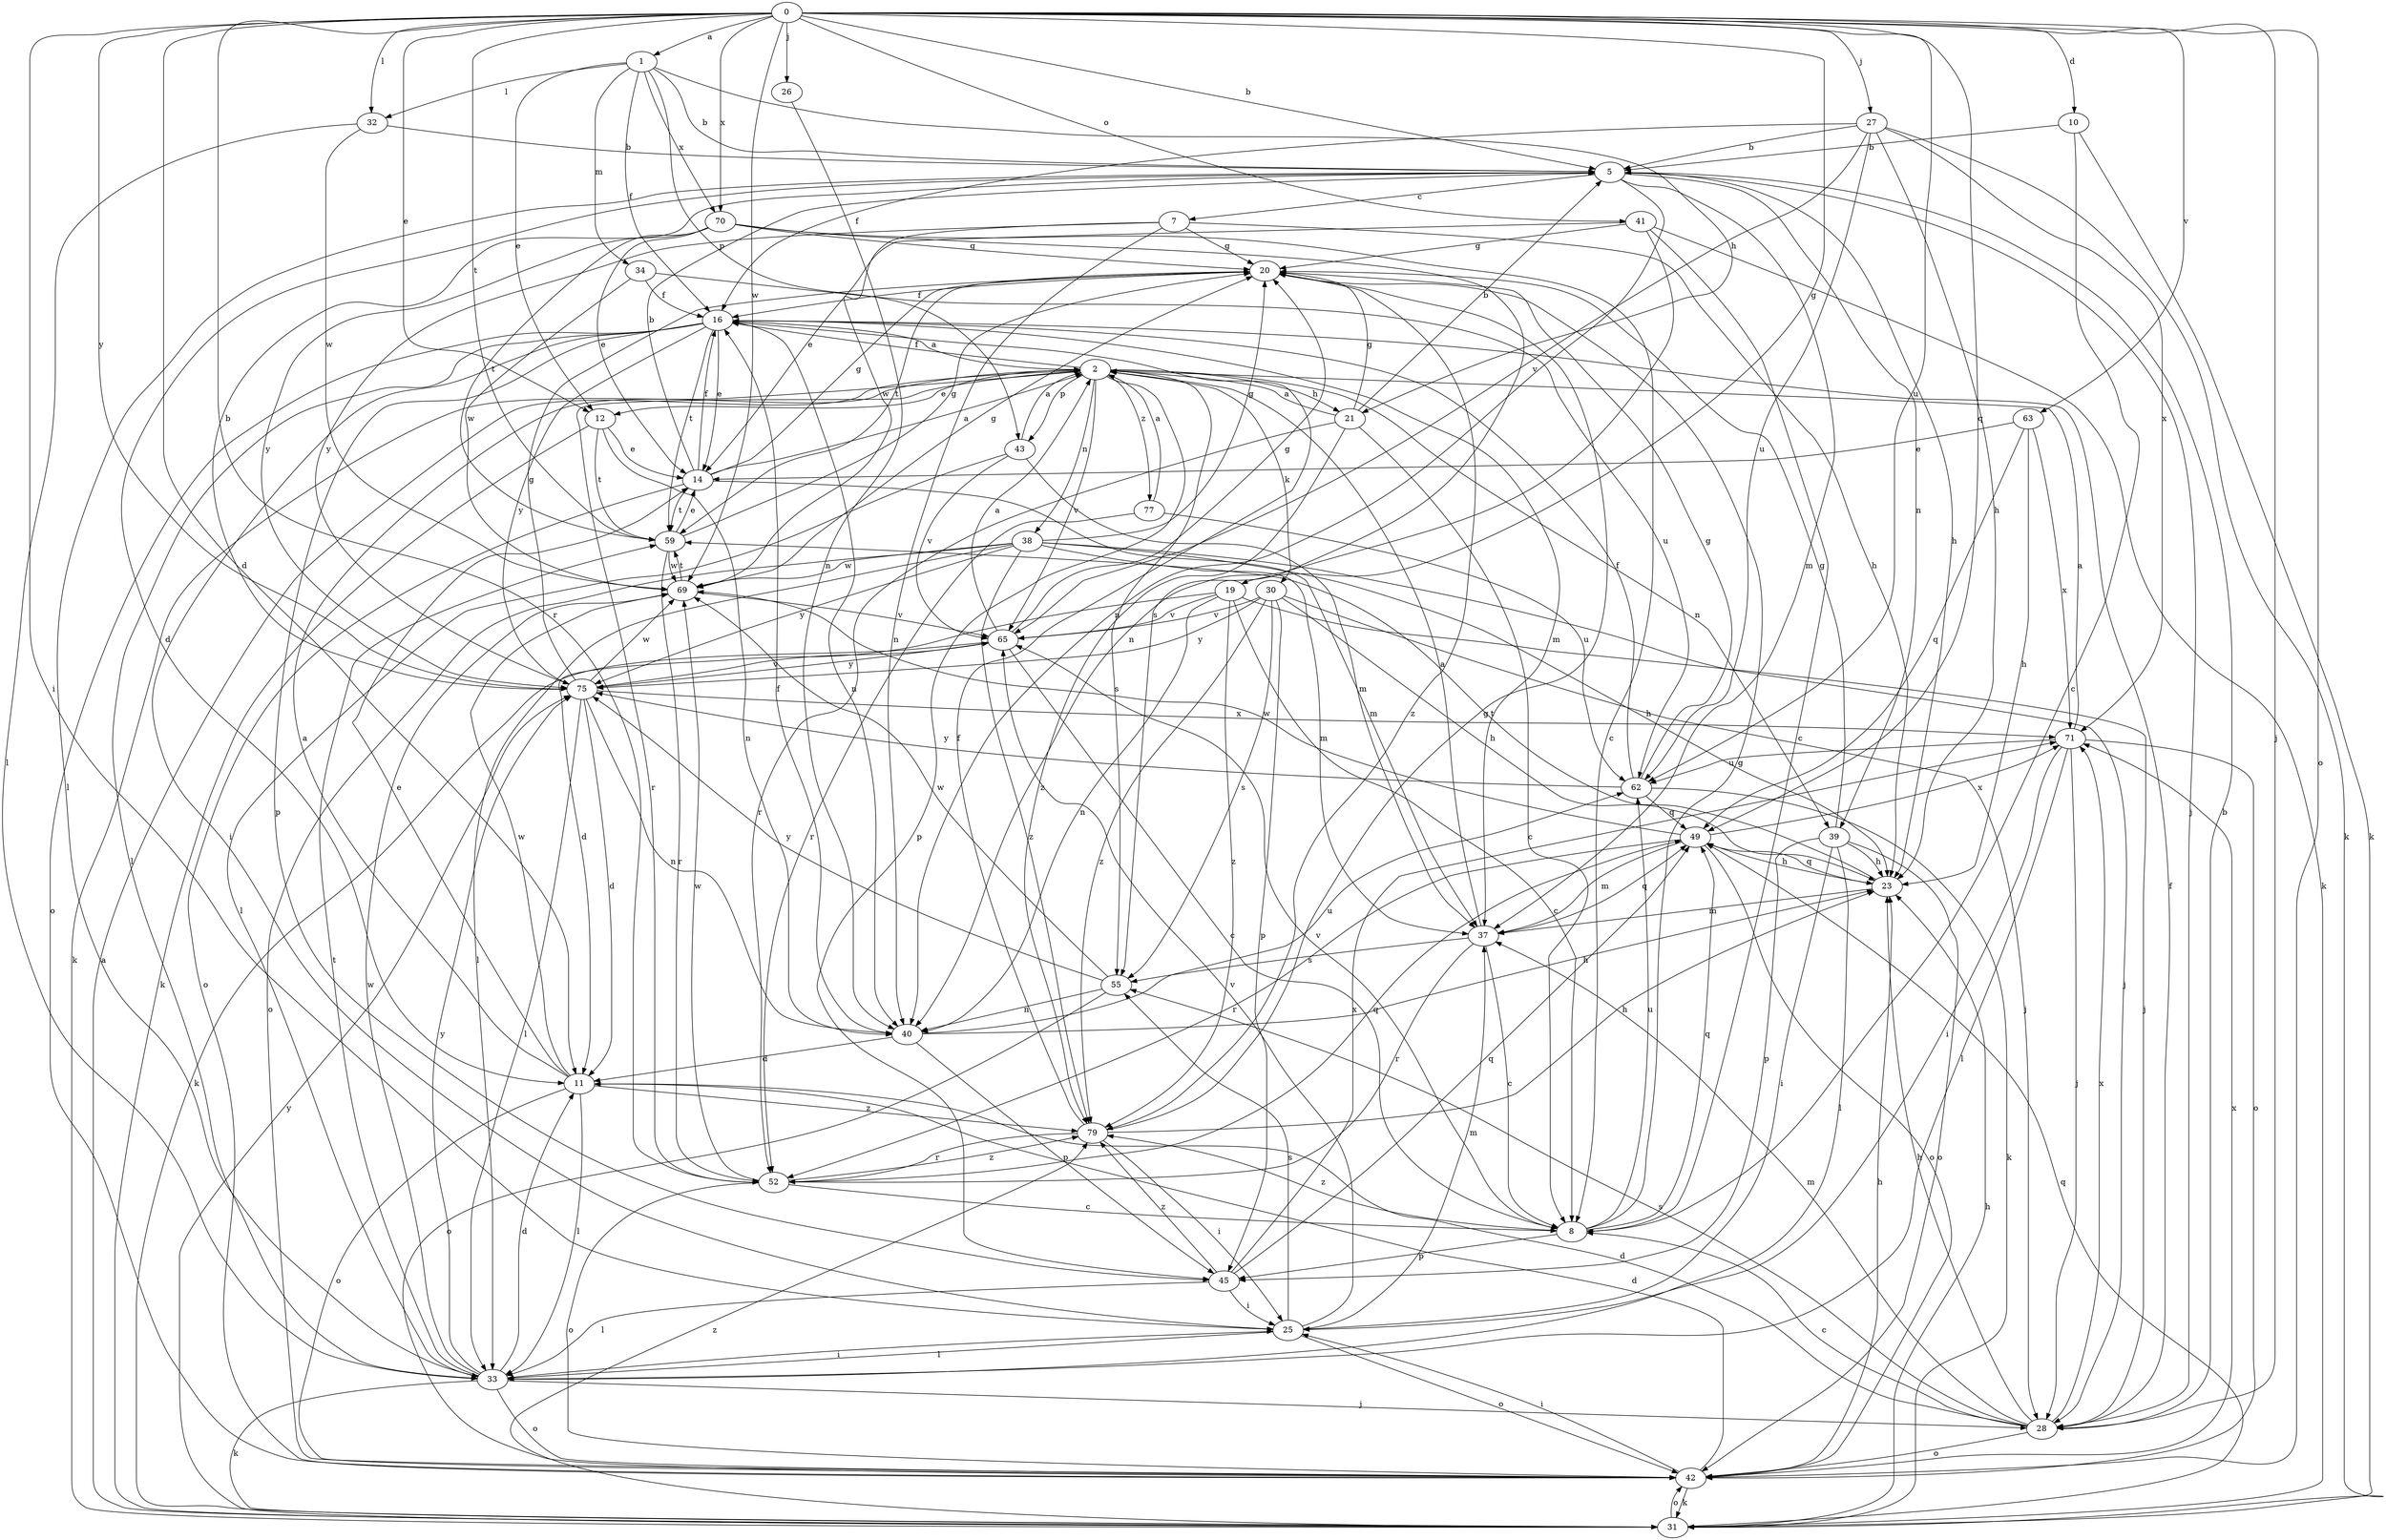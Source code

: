 strict digraph  {
0;
1;
2;
5;
7;
8;
10;
11;
12;
14;
16;
19;
20;
21;
23;
25;
26;
27;
28;
30;
31;
32;
33;
34;
37;
38;
39;
40;
41;
42;
43;
45;
49;
52;
55;
59;
62;
63;
65;
69;
70;
71;
75;
77;
79;
0 -> 1  [label=a];
0 -> 5  [label=b];
0 -> 10  [label=d];
0 -> 11  [label=d];
0 -> 12  [label=e];
0 -> 19  [label=g];
0 -> 25  [label=i];
0 -> 26  [label=j];
0 -> 27  [label=j];
0 -> 28  [label=j];
0 -> 32  [label=l];
0 -> 41  [label=o];
0 -> 42  [label=o];
0 -> 49  [label=q];
0 -> 52  [label=r];
0 -> 59  [label=t];
0 -> 62  [label=u];
0 -> 63  [label=v];
0 -> 69  [label=w];
0 -> 70  [label=x];
0 -> 75  [label=y];
1 -> 5  [label=b];
1 -> 12  [label=e];
1 -> 16  [label=f];
1 -> 21  [label=h];
1 -> 32  [label=l];
1 -> 34  [label=m];
1 -> 43  [label=p];
1 -> 70  [label=x];
2 -> 12  [label=e];
2 -> 16  [label=f];
2 -> 21  [label=h];
2 -> 30  [label=k];
2 -> 31  [label=k];
2 -> 38  [label=n];
2 -> 39  [label=n];
2 -> 43  [label=p];
2 -> 45  [label=p];
2 -> 52  [label=r];
2 -> 55  [label=s];
2 -> 65  [label=v];
2 -> 77  [label=z];
5 -> 7  [label=c];
5 -> 11  [label=d];
5 -> 23  [label=h];
5 -> 28  [label=j];
5 -> 33  [label=l];
5 -> 37  [label=m];
5 -> 39  [label=n];
5 -> 40  [label=n];
7 -> 20  [label=g];
7 -> 23  [label=h];
7 -> 40  [label=n];
7 -> 69  [label=w];
7 -> 75  [label=y];
8 -> 20  [label=g];
8 -> 45  [label=p];
8 -> 49  [label=q];
8 -> 62  [label=u];
8 -> 65  [label=v];
8 -> 79  [label=z];
10 -> 5  [label=b];
10 -> 8  [label=c];
10 -> 31  [label=k];
11 -> 2  [label=a];
11 -> 14  [label=e];
11 -> 33  [label=l];
11 -> 42  [label=o];
11 -> 69  [label=w];
11 -> 79  [label=z];
12 -> 14  [label=e];
12 -> 31  [label=k];
12 -> 40  [label=n];
12 -> 59  [label=t];
14 -> 2  [label=a];
14 -> 5  [label=b];
14 -> 16  [label=f];
14 -> 20  [label=g];
14 -> 37  [label=m];
14 -> 42  [label=o];
14 -> 59  [label=t];
16 -> 2  [label=a];
16 -> 14  [label=e];
16 -> 25  [label=i];
16 -> 33  [label=l];
16 -> 37  [label=m];
16 -> 40  [label=n];
16 -> 42  [label=o];
16 -> 45  [label=p];
16 -> 59  [label=t];
16 -> 75  [label=y];
19 -> 8  [label=c];
19 -> 11  [label=d];
19 -> 28  [label=j];
19 -> 40  [label=n];
19 -> 65  [label=v];
19 -> 79  [label=z];
20 -> 16  [label=f];
20 -> 59  [label=t];
20 -> 79  [label=z];
21 -> 2  [label=a];
21 -> 5  [label=b];
21 -> 8  [label=c];
21 -> 20  [label=g];
21 -> 52  [label=r];
21 -> 79  [label=z];
23 -> 37  [label=m];
23 -> 49  [label=q];
23 -> 59  [label=t];
25 -> 33  [label=l];
25 -> 37  [label=m];
25 -> 42  [label=o];
25 -> 55  [label=s];
25 -> 65  [label=v];
26 -> 40  [label=n];
27 -> 5  [label=b];
27 -> 16  [label=f];
27 -> 23  [label=h];
27 -> 31  [label=k];
27 -> 62  [label=u];
27 -> 65  [label=v];
27 -> 71  [label=x];
28 -> 5  [label=b];
28 -> 8  [label=c];
28 -> 11  [label=d];
28 -> 16  [label=f];
28 -> 23  [label=h];
28 -> 37  [label=m];
28 -> 42  [label=o];
28 -> 55  [label=s];
28 -> 71  [label=x];
30 -> 23  [label=h];
30 -> 28  [label=j];
30 -> 45  [label=p];
30 -> 55  [label=s];
30 -> 65  [label=v];
30 -> 75  [label=y];
30 -> 79  [label=z];
31 -> 2  [label=a];
31 -> 23  [label=h];
31 -> 42  [label=o];
31 -> 49  [label=q];
31 -> 75  [label=y];
31 -> 79  [label=z];
32 -> 5  [label=b];
32 -> 33  [label=l];
32 -> 69  [label=w];
33 -> 11  [label=d];
33 -> 25  [label=i];
33 -> 28  [label=j];
33 -> 31  [label=k];
33 -> 42  [label=o];
33 -> 59  [label=t];
33 -> 69  [label=w];
33 -> 75  [label=y];
34 -> 16  [label=f];
34 -> 62  [label=u];
34 -> 69  [label=w];
37 -> 2  [label=a];
37 -> 8  [label=c];
37 -> 49  [label=q];
37 -> 52  [label=r];
37 -> 55  [label=s];
38 -> 20  [label=g];
38 -> 23  [label=h];
38 -> 28  [label=j];
38 -> 33  [label=l];
38 -> 37  [label=m];
38 -> 42  [label=o];
38 -> 69  [label=w];
38 -> 75  [label=y];
38 -> 79  [label=z];
39 -> 20  [label=g];
39 -> 23  [label=h];
39 -> 25  [label=i];
39 -> 33  [label=l];
39 -> 42  [label=o];
39 -> 45  [label=p];
40 -> 11  [label=d];
40 -> 16  [label=f];
40 -> 23  [label=h];
40 -> 45  [label=p];
40 -> 62  [label=u];
41 -> 8  [label=c];
41 -> 14  [label=e];
41 -> 20  [label=g];
41 -> 31  [label=k];
41 -> 40  [label=n];
42 -> 11  [label=d];
42 -> 23  [label=h];
42 -> 25  [label=i];
42 -> 31  [label=k];
42 -> 71  [label=x];
43 -> 2  [label=a];
43 -> 33  [label=l];
43 -> 37  [label=m];
43 -> 65  [label=v];
45 -> 25  [label=i];
45 -> 33  [label=l];
45 -> 49  [label=q];
45 -> 71  [label=x];
45 -> 79  [label=z];
49 -> 23  [label=h];
49 -> 37  [label=m];
49 -> 42  [label=o];
49 -> 52  [label=r];
49 -> 69  [label=w];
49 -> 71  [label=x];
52 -> 8  [label=c];
52 -> 42  [label=o];
52 -> 49  [label=q];
52 -> 69  [label=w];
52 -> 79  [label=z];
55 -> 40  [label=n];
55 -> 42  [label=o];
55 -> 69  [label=w];
55 -> 75  [label=y];
59 -> 14  [label=e];
59 -> 20  [label=g];
59 -> 52  [label=r];
59 -> 69  [label=w];
62 -> 16  [label=f];
62 -> 20  [label=g];
62 -> 31  [label=k];
62 -> 49  [label=q];
62 -> 75  [label=y];
63 -> 14  [label=e];
63 -> 23  [label=h];
63 -> 49  [label=q];
63 -> 71  [label=x];
65 -> 2  [label=a];
65 -> 8  [label=c];
65 -> 20  [label=g];
65 -> 31  [label=k];
65 -> 75  [label=y];
69 -> 20  [label=g];
69 -> 59  [label=t];
69 -> 65  [label=v];
70 -> 8  [label=c];
70 -> 14  [label=e];
70 -> 20  [label=g];
70 -> 55  [label=s];
70 -> 59  [label=t];
70 -> 75  [label=y];
71 -> 2  [label=a];
71 -> 25  [label=i];
71 -> 28  [label=j];
71 -> 33  [label=l];
71 -> 42  [label=o];
71 -> 62  [label=u];
75 -> 5  [label=b];
75 -> 11  [label=d];
75 -> 20  [label=g];
75 -> 33  [label=l];
75 -> 40  [label=n];
75 -> 65  [label=v];
75 -> 69  [label=w];
75 -> 71  [label=x];
77 -> 2  [label=a];
77 -> 52  [label=r];
77 -> 62  [label=u];
79 -> 16  [label=f];
79 -> 20  [label=g];
79 -> 23  [label=h];
79 -> 25  [label=i];
79 -> 52  [label=r];
}
